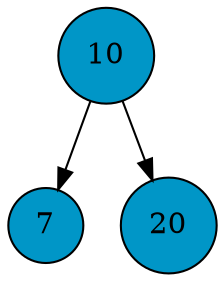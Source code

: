 digraph BinTree {
node [shape=circle, style=filled, color=black, fillcolor="#0096c7"];
edge [color=black];
10 -> 7;
10 -> 20;
}
